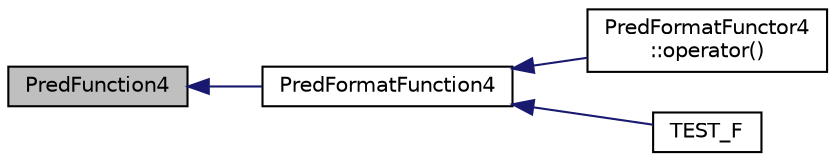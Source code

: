 digraph "PredFunction4"
{
  edge [fontname="Helvetica",fontsize="10",labelfontname="Helvetica",labelfontsize="10"];
  node [fontname="Helvetica",fontsize="10",shape=record];
  rankdir="LR";
  Node77 [label="PredFunction4",height=0.2,width=0.4,color="black", fillcolor="grey75", style="filled", fontcolor="black"];
  Node77 -> Node78 [dir="back",color="midnightblue",fontsize="10",style="solid",fontname="Helvetica"];
  Node78 [label="PredFormatFunction4",height=0.2,width=0.4,color="black", fillcolor="white", style="filled",URL="$da/d85/gtest__pred__impl__unittest_8cc.html#a9fbd4c3333dcc98c0cfee19ce28bc2b1"];
  Node78 -> Node79 [dir="back",color="midnightblue",fontsize="10",style="solid",fontname="Helvetica"];
  Node79 [label="PredFormatFunctor4\l::operator()",height=0.2,width=0.4,color="black", fillcolor="white", style="filled",URL="$d1/df9/struct_pred_format_functor4.html#a97061d2b9eadf357f4e50a75f5a9af5b"];
  Node78 -> Node80 [dir="back",color="midnightblue",fontsize="10",style="solid",fontname="Helvetica"];
  Node80 [label="TEST_F",height=0.2,width=0.4,color="black", fillcolor="white", style="filled",URL="$da/d85/gtest__pred__impl__unittest_8cc.html#a1a34c19097ac1b8c806460f6bbaad59a"];
}
